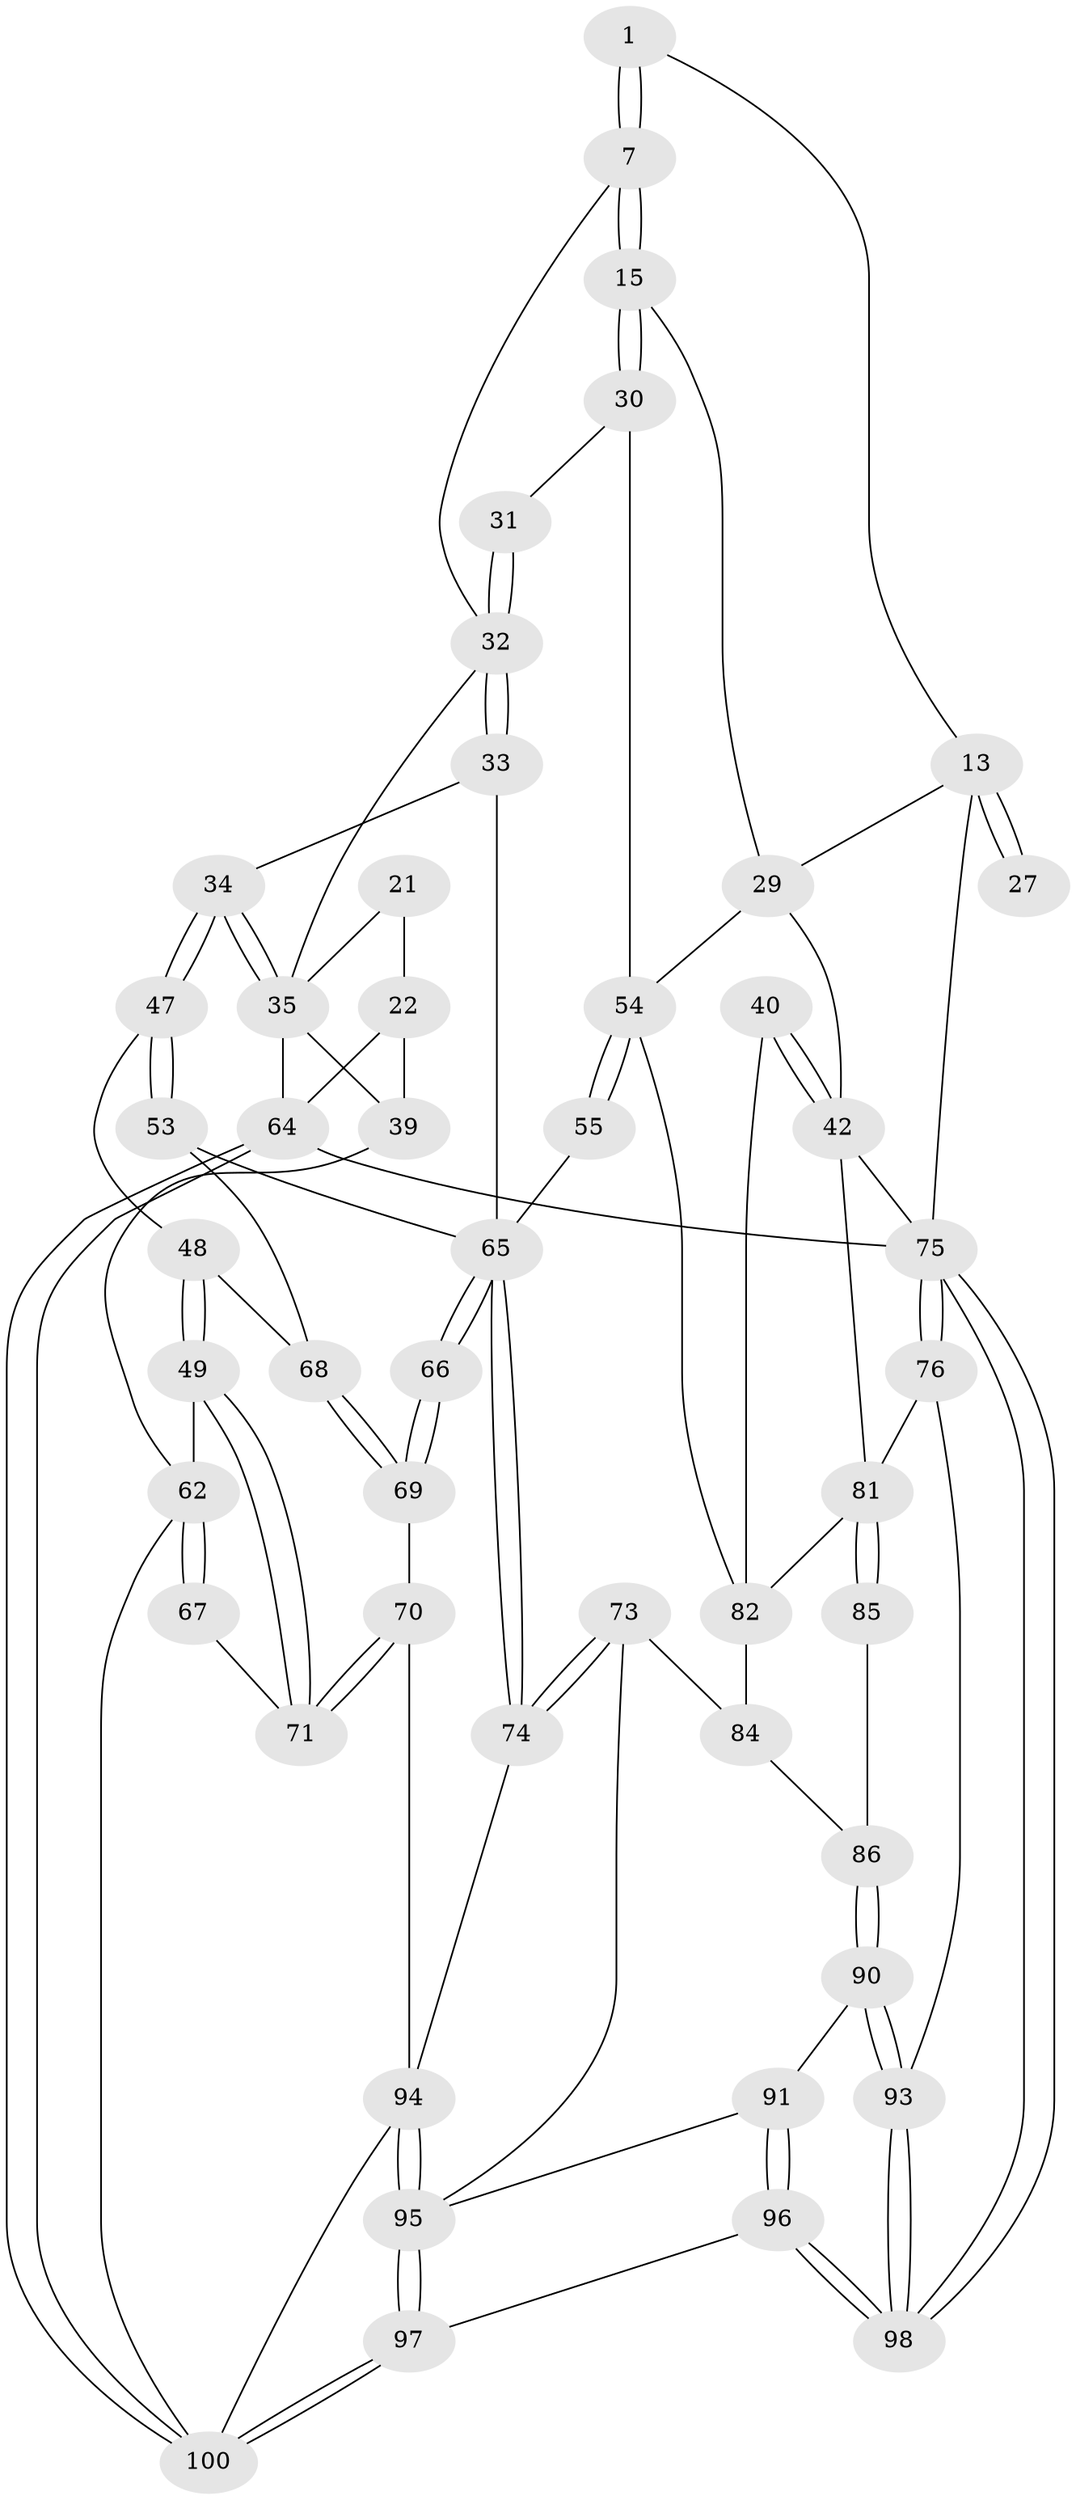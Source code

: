 // original degree distribution, {3: 0.04, 4: 0.24, 6: 0.26, 5: 0.46}
// Generated by graph-tools (version 1.1) at 2025/00/03/09/25 05:00:33]
// undirected, 50 vertices, 111 edges
graph export_dot {
graph [start="1"]
  node [color=gray90,style=filled];
  1 [pos="+0.5663080469459493+0"];
  7 [pos="+0.5561303064973625+0.09064051045312127"];
  13 [pos="+0.78696858812113+0.1355024676618748",super="+3"];
  15 [pos="+0.6617519200034924+0.1795688732799211"];
  21 [pos="+0.2603350830700401+0.2448571834311978",super="+19"];
  22 [pos="+0.13665859261873867+0.1053693742543655",super="+17+18"];
  27 [pos="+0.9106732994016402+0.1356474631467951"];
  29 [pos="+0.7859168159112025+0.1752742341060515",super="+14"];
  30 [pos="+0.6296564248686111+0.2892122467951952"];
  31 [pos="+0.5308855499550581+0.2737931659349321"];
  32 [pos="+0.3857392765149389+0.28786377263787666",super="+9+8"];
  33 [pos="+0.37196090237081025+0.30285380912556914"];
  34 [pos="+0.3024249425326973+0.31038363389065665"];
  35 [pos="+0.2703400559357028+0.28566762357999415",super="+20+11"];
  39 [pos="+0.10559688203836763+0.2895858138604423",super="+24+23"];
  40 [pos="+0.9324503804453836+0.29786864586791306"];
  42 [pos="+1+0.31197094670505676",super="+28"];
  47 [pos="+0.29225527767738224+0.3501794957995318"];
  48 [pos="+0.15323606626713132+0.4690840354520462"];
  49 [pos="+0.1496231320493047+0.4688602050212119"];
  53 [pos="+0.3099316303907365+0.4903838373347823"];
  54 [pos="+0.6463212114503695+0.5232646762045229",super="+37+38"];
  55 [pos="+0.600349488822064+0.4998445239460975",super="+43"];
  62 [pos="+0+0.5875687520193574",super="+46+45+50"];
  64 [pos="+0+1",super="+5+12"];
  65 [pos="+0.419259693427732+0.6817275331153492",super="+56+51+52+44"];
  66 [pos="+0.3343536782616671+0.6031019267681788"];
  67 [pos="+0.0003534395137176137+0.5592163571178823"];
  68 [pos="+0.1638415776152591+0.47789345537904326"];
  69 [pos="+0.249028364528804+0.6082265100757419"];
  70 [pos="+0.17480000460595055+0.6438713255062338"];
  71 [pos="+0.13765592707929242+0.615549208722485"];
  73 [pos="+0.47974740548186007+0.7484742945321927"];
  74 [pos="+0.4265131585750991+0.6920008731497466"];
  75 [pos="+1+1",super="+4"];
  76 [pos="+1+0.8922164458587597"];
  81 [pos="+0.9436613499336158+0.6228549541680454",super="+61+77"];
  82 [pos="+0.8382930072622642+0.629594942481508",super="+59"];
  84 [pos="+0.8122540377387744+0.8044739683691151",super="+72+83"];
  85 [pos="+0.8716822363357062+0.8106455845594533"];
  86 [pos="+0.8644654447143945+0.8128447241939643"];
  90 [pos="+0.865783979955229+0.900297739998757"];
  91 [pos="+0.7828976332123264+0.9539006629066716"];
  93 [pos="+0.8949237343757824+0.9636807068760167"];
  94 [pos="+0.47072692115123416+0.8539483020518805",super="+88+79"];
  95 [pos="+0.5161199064101433+0.970568489831913",super="+92+87"];
  96 [pos="+0.7558016850245677+1"];
  97 [pos="+0.5280726912041959+1"];
  98 [pos="+0.8234786253428805+1"];
  100 [pos="+0.012848495735474542+1",super="+99"];
  1 -- 7;
  1 -- 7;
  1 -- 13;
  7 -- 15;
  7 -- 15;
  7 -- 32;
  13 -- 27 [weight=2];
  13 -- 27;
  13 -- 75;
  13 -- 29;
  15 -- 30;
  15 -- 30;
  15 -- 29;
  21 -- 22 [weight=2];
  21 -- 35 [weight=2];
  22 -- 39 [weight=2];
  22 -- 64 [weight=2];
  29 -- 42;
  29 -- 54;
  30 -- 31;
  30 -- 54;
  31 -- 32 [weight=2];
  31 -- 32;
  32 -- 33;
  32 -- 33;
  32 -- 35;
  33 -- 34;
  33 -- 65;
  34 -- 35;
  34 -- 35;
  34 -- 47;
  34 -- 47;
  35 -- 39;
  35 -- 64;
  39 -- 62 [weight=2];
  40 -- 42 [weight=2];
  40 -- 42;
  40 -- 82;
  42 -- 75;
  42 -- 81;
  47 -- 48;
  47 -- 53;
  47 -- 53;
  48 -- 49;
  48 -- 49;
  48 -- 68;
  49 -- 71;
  49 -- 71;
  49 -- 62;
  53 -- 68;
  53 -- 65;
  54 -- 55 [weight=2];
  54 -- 55;
  54 -- 82 [weight=2];
  55 -- 65 [weight=2];
  62 -- 67 [weight=2];
  62 -- 67;
  62 -- 100;
  64 -- 100 [weight=2];
  64 -- 100;
  64 -- 75 [weight=2];
  65 -- 66 [weight=2];
  65 -- 66;
  65 -- 74;
  65 -- 74;
  66 -- 69;
  66 -- 69;
  67 -- 71;
  68 -- 69;
  68 -- 69;
  69 -- 70;
  70 -- 71;
  70 -- 71;
  70 -- 94;
  73 -- 74;
  73 -- 74;
  73 -- 84;
  73 -- 95;
  74 -- 94;
  75 -- 76;
  75 -- 76;
  75 -- 98;
  75 -- 98;
  76 -- 93;
  76 -- 81;
  81 -- 82 [weight=2];
  81 -- 85 [weight=2];
  81 -- 85;
  82 -- 84 [weight=2];
  84 -- 86;
  85 -- 86;
  86 -- 90;
  86 -- 90;
  90 -- 91;
  90 -- 93;
  90 -- 93;
  91 -- 96;
  91 -- 96;
  91 -- 95;
  93 -- 98;
  93 -- 98;
  94 -- 95 [weight=2];
  94 -- 95;
  94 -- 100 [weight=2];
  95 -- 97;
  95 -- 97;
  96 -- 97;
  96 -- 98;
  96 -- 98;
  97 -- 100;
  97 -- 100;
}

